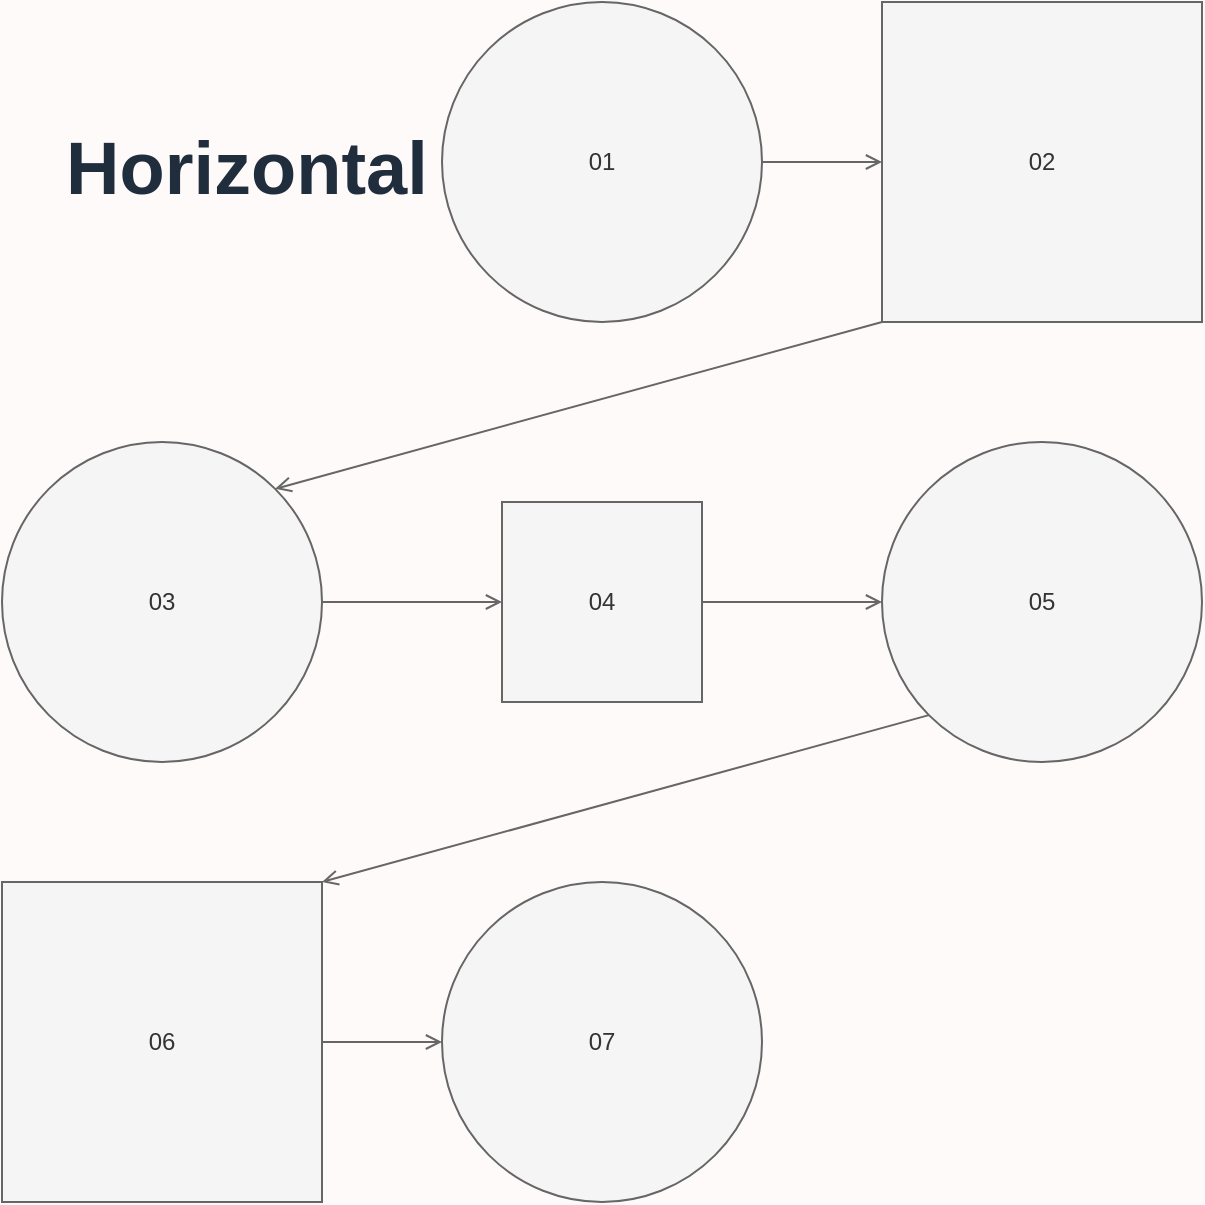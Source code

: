 <mxfile>
    <diagram id="oj1" name="Horizontal">
        <mxGraphModel dx="654" dy="490" grid="0" gridSize="10" guides="1" tooltips="1" connect="1" arrows="1" fold="1" page="1" pageScale="1" pageWidth="1169" pageHeight="827" background="#FFFAFA" math="0" shadow="0">
            <root>
                <mxCell id="page_root_oj1"/>
                <mxCell id="node_root_oj1" parent="page_root_oj1"/>
                <mxCell id="oj1-2" value="Horizontal" style="whiteSpace=wrap;html=1;fontColor=#1F2D3D;text;fontSize=37;fontStyle=1;fillColor=none" parent="node_root_oj1" vertex="1">
                    <mxGeometry x="60" y="85" width="100" height="50" as="geometry"/>
                </mxCell>
                <mxCell id="a" value="01" style="whiteSpace=wrap;html=1;fillColor=#f5f5f5;strokeColor=#666666;fontColor=#333333;ellipse" parent="node_root_oj1" vertex="1">
                    <mxGeometry x="250" y="30" width="160" height="160" as="geometry"/>
                </mxCell>
                <mxCell id="b" value="02" style="whiteSpace=wrap;html=1;fillColor=#f5f5f5;strokeColor=#666666;fontColor=#333333" parent="node_root_oj1" vertex="1">
                    <mxGeometry x="470" y="30" width="160" height="160" as="geometry"/>
                </mxCell>
                <mxCell id="oj1-5" value="" style="edgeStyle=none;exitX=1;exitY=0.5;exitDx=0;exitDy=0;entryX=0;entryY=0.5;entryDx=0;entryDy=0;startArrow=none;startFill=1;endArrow=open;endFill=1;whiteSpace=wrap;html=1;fillColor=#f5f5f5;strokeColor=#666666" parent="node_root_oj1" source="a" target="b" edge="1">
                    <mxGeometry relative="1" as="geometry"/>
                </mxCell>
                <mxCell id="c" value="03" style="whiteSpace=wrap;html=1;fillColor=#f5f5f5;strokeColor=#666666;fontColor=#333333;ellipse" parent="node_root_oj1" vertex="1">
                    <mxGeometry x="30" y="250" width="160" height="160" as="geometry"/>
                </mxCell>
                <mxCell id="oj1-7" value="" style="edgeStyle=none;exitX=0;exitY=1;exitDx=0;exitDy=0;entryX=1;entryY=0;entryDx=0;entryDy=0;startArrow=none;startFill=1;endArrow=open;endFill=1;whiteSpace=wrap;html=1;fillColor=#f5f5f5;strokeColor=#666666" parent="node_root_oj1" source="b" target="c" edge="1">
                    <mxGeometry relative="1" as="geometry"/>
                </mxCell>
                <mxCell id="d" value="04" style="whiteSpace=wrap;html=1;fillColor=#f5f5f5;strokeColor=#666666;fontColor=#333333" parent="node_root_oj1" vertex="1">
                    <mxGeometry x="280" y="280" width="100" height="100" as="geometry"/>
                </mxCell>
                <mxCell id="oj1-9" value="" style="edgeStyle=none;exitX=1;exitY=0.5;exitDx=0;exitDy=0;entryX=0;entryY=0.5;entryDx=0;entryDy=0;startArrow=none;startFill=1;endArrow=open;endFill=1;whiteSpace=wrap;html=1;fillColor=#f5f5f5;strokeColor=#666666" parent="node_root_oj1" source="c" target="d" edge="1">
                    <mxGeometry relative="1" as="geometry"/>
                </mxCell>
                <mxCell id="e" value="05" style="whiteSpace=wrap;html=1;fillColor=#f5f5f5;strokeColor=#666666;fontColor=#333333;ellipse" parent="node_root_oj1" vertex="1">
                    <mxGeometry x="470" y="250" width="160" height="160" as="geometry"/>
                </mxCell>
                <mxCell id="oj1-11" value="" style="edgeStyle=none;exitX=1;exitY=0.5;exitDx=0;exitDy=0;entryX=0;entryY=0.5;entryDx=0;entryDy=0;startArrow=none;startFill=1;endArrow=open;endFill=1;whiteSpace=wrap;html=1;fillColor=#f5f5f5;strokeColor=#666666" parent="node_root_oj1" source="d" target="e" edge="1">
                    <mxGeometry relative="1" as="geometry"/>
                </mxCell>
                <mxCell id="f" value="06" style="whiteSpace=wrap;html=1;fillColor=#f5f5f5;strokeColor=#666666;fontColor=#333333" parent="node_root_oj1" vertex="1">
                    <mxGeometry x="30" y="470" width="160" height="160" as="geometry"/>
                </mxCell>
                <mxCell id="oj1-13" value="" style="edgeStyle=none;exitX=0;exitY=1;exitDx=0;exitDy=0;entryX=1;entryY=0;entryDx=0;entryDy=0;startArrow=none;startFill=1;endArrow=open;endFill=1;whiteSpace=wrap;html=1;fillColor=#f5f5f5;strokeColor=#666666" parent="node_root_oj1" source="e" target="f" edge="1">
                    <mxGeometry relative="1" as="geometry"/>
                </mxCell>
                <mxCell id="g" value="07" style="whiteSpace=wrap;html=1;fillColor=#f5f5f5;strokeColor=#666666;fontColor=#333333;ellipse" parent="node_root_oj1" vertex="1">
                    <mxGeometry x="250" y="470" width="160" height="160" as="geometry"/>
                </mxCell>
                <mxCell id="oj1-15" value="" style="edgeStyle=none;exitX=1;exitY=0.5;exitDx=0;exitDy=0;entryX=0;entryY=0.5;entryDx=0;entryDy=0;startArrow=none;startFill=1;endArrow=open;endFill=1;whiteSpace=wrap;html=1;fillColor=#f5f5f5;strokeColor=#666666" parent="node_root_oj1" source="f" target="g" edge="1">
                    <mxGeometry relative="1" as="geometry"/>
                </mxCell>
            </root>
        </mxGraphModel>
    </diagram>
    <diagram id="Ux8" name="Vertical">
        <mxGraphModel dx="654" dy="490" grid="0" gridSize="10" guides="1" tooltips="1" connect="1" arrows="1" fold="1" page="1" pageScale="1" pageWidth="1169" pageHeight="827" background="#FFFAFA" math="0" shadow="0">
            <root>
                <mxCell id="page_root_Ux8"/>
                <mxCell id="node_root_Ux8" parent="page_root_Ux8"/>
                <mxCell id="Ux8-2" value="Vertical" style="whiteSpace=wrap;html=1;fontColor=#1F2D3D;text;fontSize=37;fontStyle=1;fillColor=none" parent="node_root_Ux8" vertex="1">
                    <mxGeometry x="60" y="85" width="100" height="50" as="geometry"/>
                </mxCell>
                <mxCell id="a" value="01" style="whiteSpace=wrap;html=1;fillColor=#f5f5f5;strokeColor=#666666;fontColor=#333333;ellipse" parent="node_root_Ux8" vertex="1">
                    <mxGeometry x="30" y="250" width="160" height="160" as="geometry"/>
                </mxCell>
                <mxCell id="b" value="02" style="whiteSpace=wrap;html=1;fillColor=#f5f5f5;strokeColor=#666666;fontColor=#333333" parent="node_root_Ux8" vertex="1">
                    <mxGeometry x="30" y="470" width="160" height="160" as="geometry"/>
                </mxCell>
                <mxCell id="Ux8-5" value="" style="edgeStyle=none;exitX=0.5;exitY=1;exitDx=0;exitDy=0;entryX=0.5;entryY=0;entryDx=0;entryDy=0;startArrow=none;startFill=1;endArrow=open;endFill=1;whiteSpace=wrap;html=1;fillColor=#f5f5f5;strokeColor=#666666" parent="node_root_Ux8" source="a" target="b" edge="1">
                    <mxGeometry relative="1" as="geometry"/>
                </mxCell>
                <mxCell id="c" value="03" style="whiteSpace=wrap;html=1;fillColor=#f5f5f5;strokeColor=#666666;fontColor=#333333;ellipse" parent="node_root_Ux8" vertex="1">
                    <mxGeometry x="250" y="30" width="160" height="160" as="geometry"/>
                </mxCell>
                <mxCell id="Ux8-7" value="" style="edgeStyle=none;exitX=1;exitY=0;exitDx=0;exitDy=0;entryX=0;entryY=1;entryDx=0;entryDy=0;startArrow=none;startFill=1;endArrow=open;endFill=1;whiteSpace=wrap;html=1;fillColor=#f5f5f5;strokeColor=#666666" parent="node_root_Ux8" source="b" target="c" edge="1">
                    <mxGeometry relative="1" as="geometry"/>
                </mxCell>
                <mxCell id="d" value="04" style="whiteSpace=wrap;html=1;fillColor=#f5f5f5;strokeColor=#666666;fontColor=#333333" parent="node_root_Ux8" vertex="1">
                    <mxGeometry x="280" y="280" width="100" height="100" as="geometry"/>
                </mxCell>
                <mxCell id="Ux8-9" value="" style="edgeStyle=none;exitX=0.5;exitY=1;exitDx=0;exitDy=0;entryX=0.5;entryY=0;entryDx=0;entryDy=0;startArrow=none;startFill=1;endArrow=open;endFill=1;whiteSpace=wrap;html=1;fillColor=#f5f5f5;strokeColor=#666666" parent="node_root_Ux8" source="c" target="d" edge="1">
                    <mxGeometry relative="1" as="geometry"/>
                </mxCell>
                <mxCell id="e" value="05" style="whiteSpace=wrap;html=1;fillColor=#f5f5f5;strokeColor=#666666;fontColor=#333333;ellipse" parent="node_root_Ux8" vertex="1">
                    <mxGeometry x="250" y="470" width="160" height="160" as="geometry"/>
                </mxCell>
                <mxCell id="Ux8-11" value="" style="edgeStyle=none;exitX=0.5;exitY=1;exitDx=0;exitDy=0;entryX=0.5;entryY=0;entryDx=0;entryDy=0;startArrow=none;startFill=1;endArrow=open;endFill=1;whiteSpace=wrap;html=1;fillColor=#f5f5f5;strokeColor=#666666" parent="node_root_Ux8" source="d" target="e" edge="1">
                    <mxGeometry relative="1" as="geometry"/>
                </mxCell>
                <mxCell id="f" value="06" style="whiteSpace=wrap;html=1;fillColor=#f5f5f5;strokeColor=#666666;fontColor=#333333" parent="node_root_Ux8" vertex="1">
                    <mxGeometry x="470" y="30" width="160" height="160" as="geometry"/>
                </mxCell>
                <mxCell id="Ux8-13" value="" style="edgeStyle=none;exitX=1;exitY=0;exitDx=0;exitDy=0;entryX=0;entryY=1;entryDx=0;entryDy=0;startArrow=none;startFill=1;endArrow=open;endFill=1;whiteSpace=wrap;html=1;fillColor=#f5f5f5;strokeColor=#666666" parent="node_root_Ux8" source="e" target="f" edge="1">
                    <mxGeometry relative="1" as="geometry"/>
                </mxCell>
                <mxCell id="g" value="07" style="whiteSpace=wrap;html=1;fillColor=#f5f5f5;strokeColor=#666666;fontColor=#333333;ellipse" parent="node_root_Ux8" vertex="1">
                    <mxGeometry x="470" y="250" width="160" height="160" as="geometry"/>
                </mxCell>
                <mxCell id="Ux8-15" value="" style="edgeStyle=none;exitX=0.5;exitY=1;exitDx=0;exitDy=0;entryX=0.5;entryY=0;entryDx=0;entryDy=0;startArrow=none;startFill=1;endArrow=open;endFill=1;whiteSpace=wrap;html=1;fillColor=#f5f5f5;strokeColor=#666666" parent="node_root_Ux8" source="f" target="g" edge="1">
                    <mxGeometry relative="1" as="geometry"/>
                </mxCell>
            </root>
        </mxGraphModel>
    </diagram>
</mxfile>